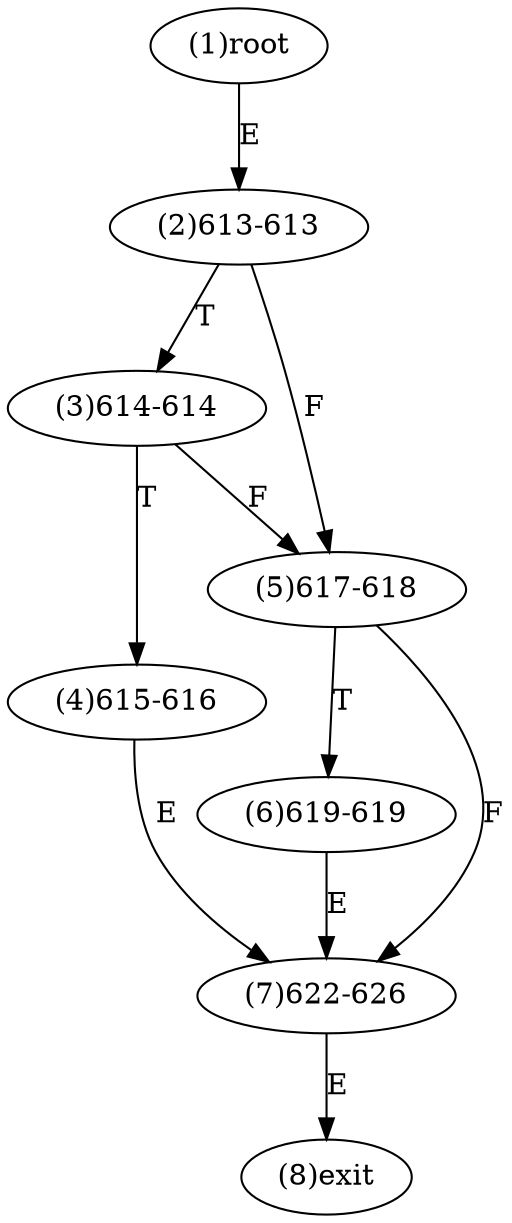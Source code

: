 digraph "" { 
1[ label="(1)root"];
2[ label="(2)613-613"];
3[ label="(3)614-614"];
4[ label="(4)615-616"];
5[ label="(5)617-618"];
6[ label="(6)619-619"];
7[ label="(7)622-626"];
8[ label="(8)exit"];
1->2[ label="E"];
2->5[ label="F"];
2->3[ label="T"];
3->5[ label="F"];
3->4[ label="T"];
4->7[ label="E"];
5->7[ label="F"];
5->6[ label="T"];
6->7[ label="E"];
7->8[ label="E"];
}